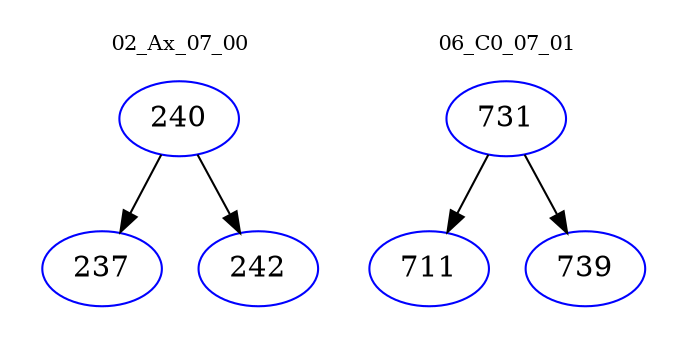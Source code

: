 digraph{
subgraph cluster_0 {
color = white
label = "02_Ax_07_00";
fontsize=10;
T0_240 [label="240", color="blue"]
T0_240 -> T0_237 [color="black"]
T0_237 [label="237", color="blue"]
T0_240 -> T0_242 [color="black"]
T0_242 [label="242", color="blue"]
}
subgraph cluster_1 {
color = white
label = "06_C0_07_01";
fontsize=10;
T1_731 [label="731", color="blue"]
T1_731 -> T1_711 [color="black"]
T1_711 [label="711", color="blue"]
T1_731 -> T1_739 [color="black"]
T1_739 [label="739", color="blue"]
}
}
